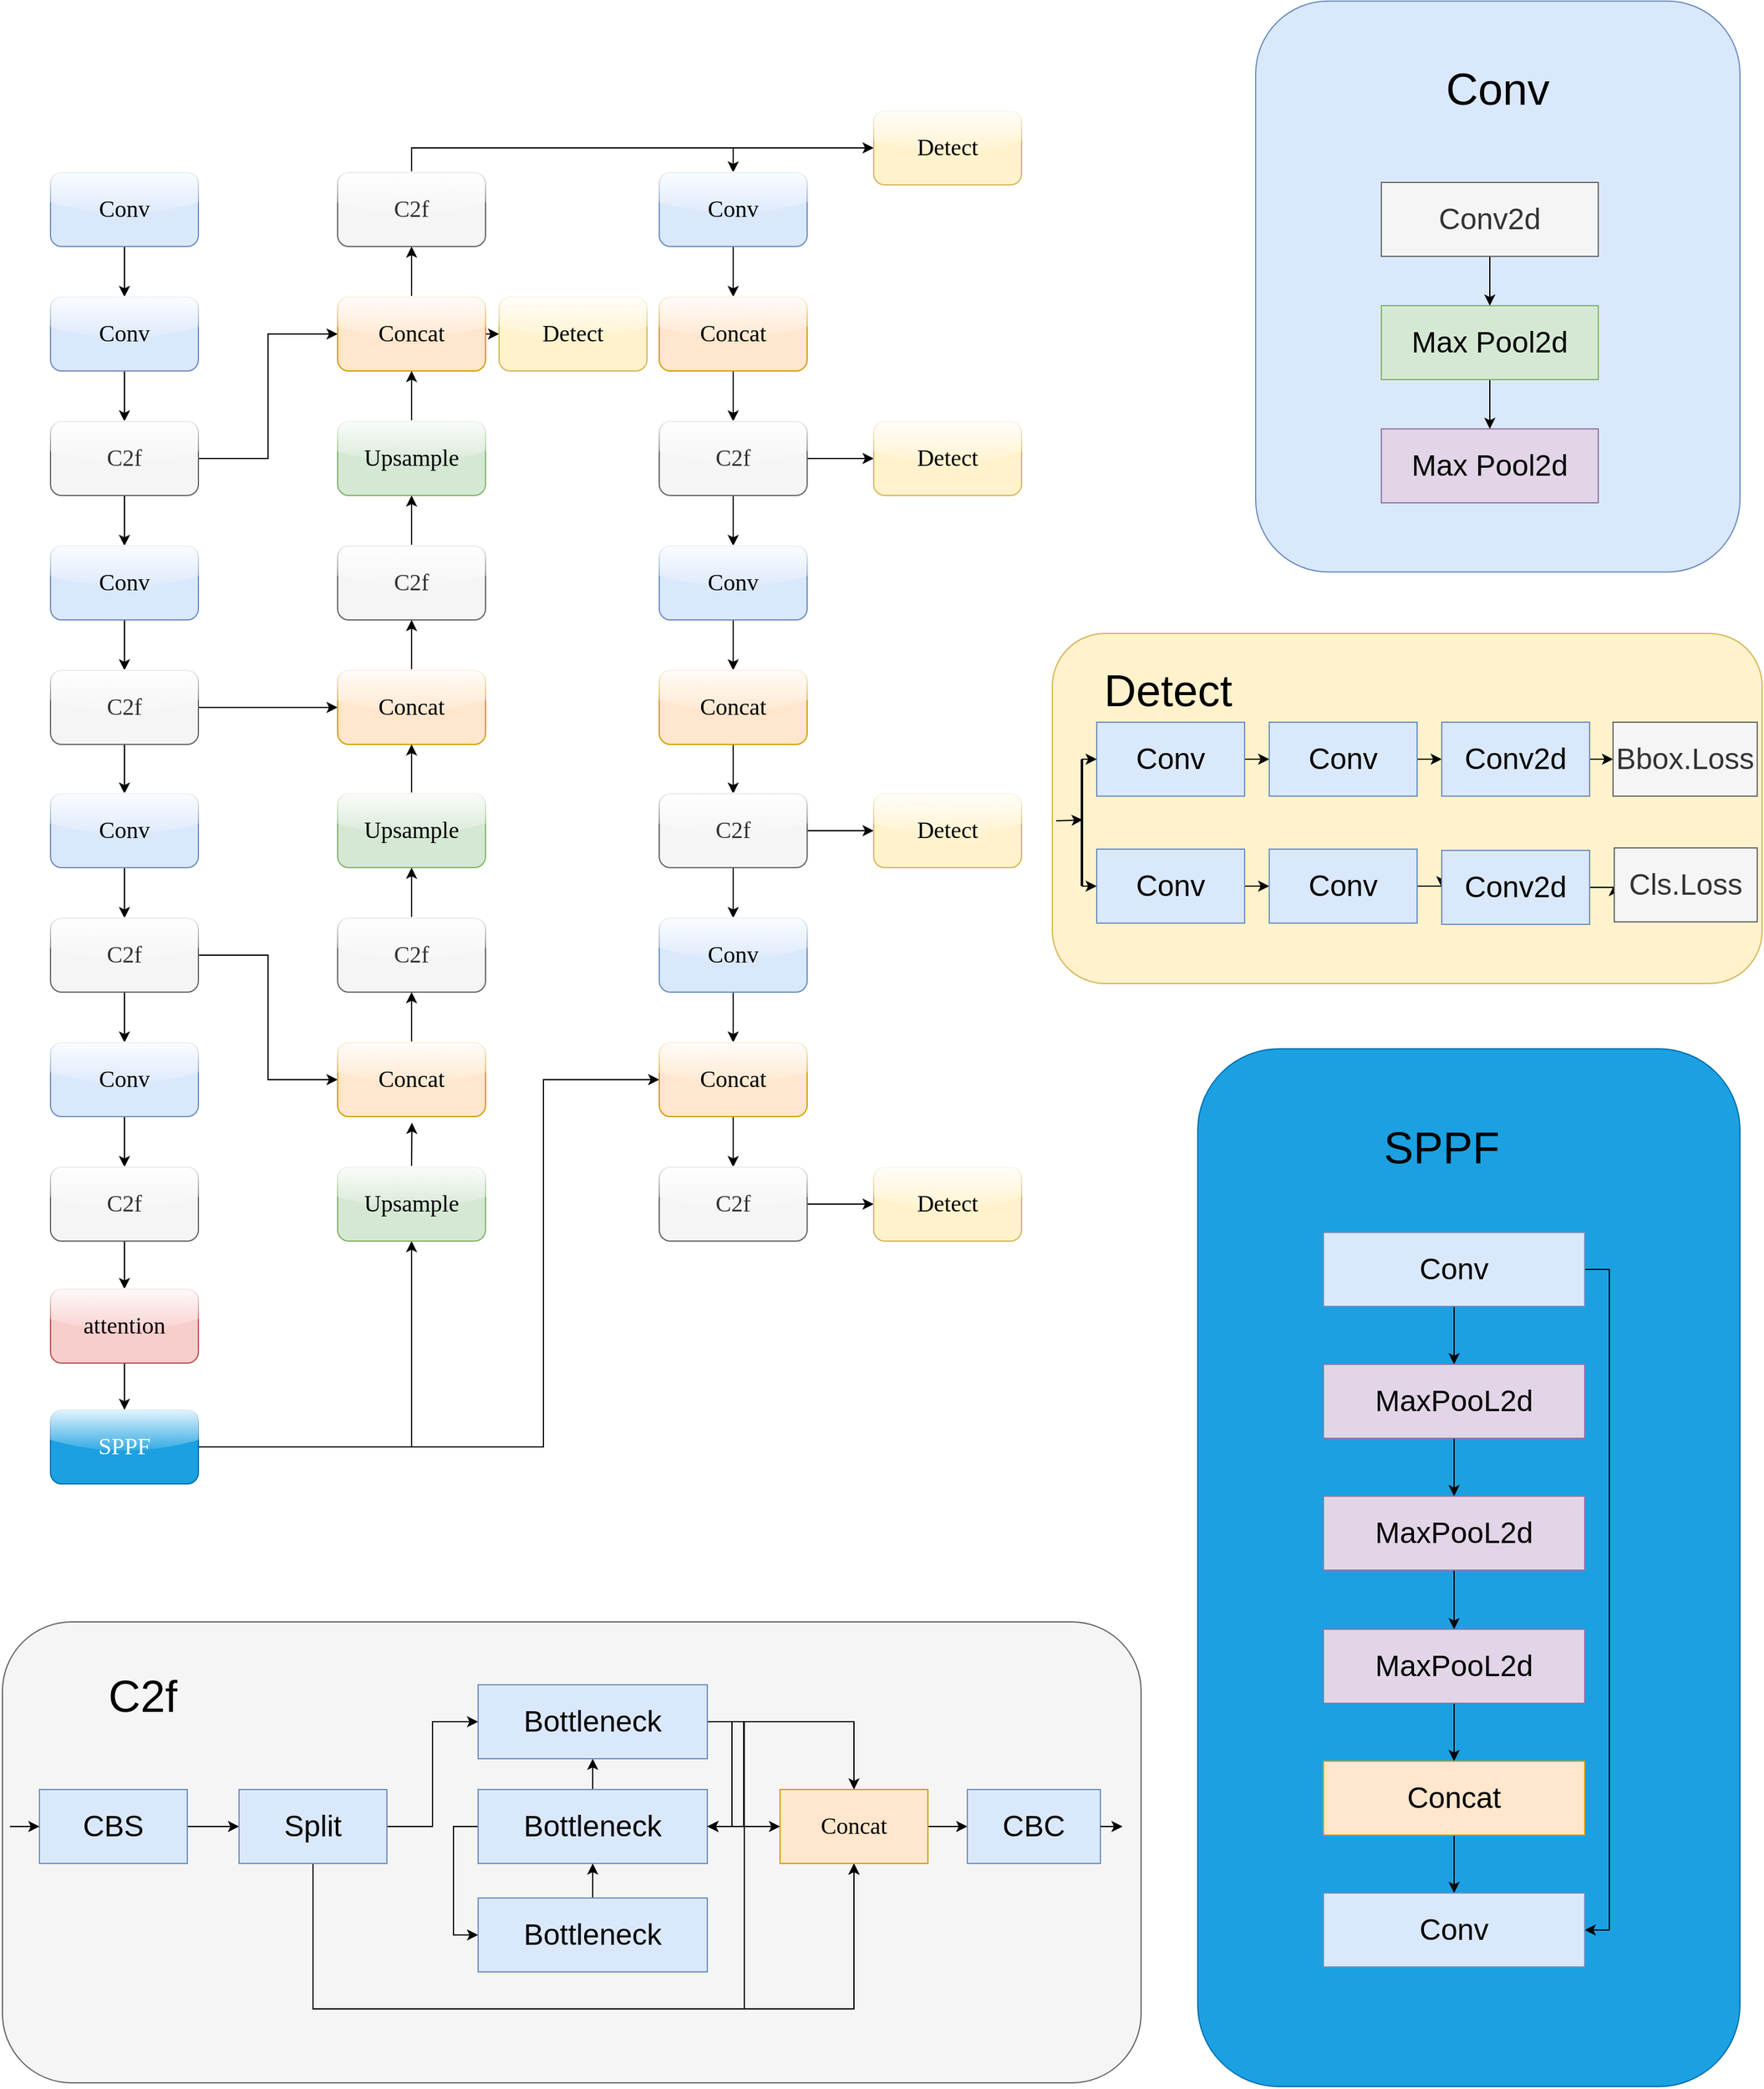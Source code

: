 <mxfile version="26.0.16">
  <diagram name="第 1 页" id="e7HlVfwk5nqW00gzPEb4">
    <mxGraphModel dx="6887" dy="3717" grid="0" gridSize="10" guides="1" tooltips="1" connect="1" arrows="1" fold="1" page="1" pageScale="1" pageWidth="3000" pageHeight="4000" math="0" shadow="0">
      <root>
        <mxCell id="0" />
        <mxCell id="1" parent="0" />
        <mxCell id="bVhOLgPDnl9ng7HYhSVx-61" style="edgeStyle=orthogonalEdgeStyle;rounded=0;orthogonalLoop=1;jettySize=auto;html=1;exitX=0.5;exitY=1;exitDx=0;exitDy=0;entryX=0.5;entryY=0;entryDx=0;entryDy=0;" edge="1" parent="1" source="bVhOLgPDnl9ng7HYhSVx-1" target="bVhOLgPDnl9ng7HYhSVx-11">
          <mxGeometry relative="1" as="geometry" />
        </mxCell>
        <mxCell id="bVhOLgPDnl9ng7HYhSVx-1" value="&lt;font face=&quot;Georgia&quot; style=&quot;font-size: 19px;&quot;&gt;Conv&lt;/font&gt;" style="rounded=1;whiteSpace=wrap;html=1;glass=1;fillColor=#dae8fc;strokeColor=#6c8ebf;" vertex="1" parent="1">
          <mxGeometry x="278" y="230" width="120" height="60" as="geometry" />
        </mxCell>
        <mxCell id="bVhOLgPDnl9ng7HYhSVx-62" style="edgeStyle=orthogonalEdgeStyle;rounded=0;orthogonalLoop=1;jettySize=auto;html=1;exitX=0.5;exitY=1;exitDx=0;exitDy=0;" edge="1" parent="1" source="bVhOLgPDnl9ng7HYhSVx-11" target="bVhOLgPDnl9ng7HYhSVx-12">
          <mxGeometry relative="1" as="geometry" />
        </mxCell>
        <mxCell id="bVhOLgPDnl9ng7HYhSVx-11" value="&lt;font face=&quot;Georgia&quot; style=&quot;font-size: 19px;&quot;&gt;Conv&lt;/font&gt;" style="rounded=1;whiteSpace=wrap;html=1;glass=1;fillColor=#dae8fc;strokeColor=#6c8ebf;" vertex="1" parent="1">
          <mxGeometry x="278" y="331" width="120" height="60" as="geometry" />
        </mxCell>
        <mxCell id="bVhOLgPDnl9ng7HYhSVx-63" style="edgeStyle=orthogonalEdgeStyle;rounded=0;orthogonalLoop=1;jettySize=auto;html=1;exitX=0.5;exitY=1;exitDx=0;exitDy=0;" edge="1" parent="1" source="bVhOLgPDnl9ng7HYhSVx-12" target="bVhOLgPDnl9ng7HYhSVx-13">
          <mxGeometry relative="1" as="geometry" />
        </mxCell>
        <mxCell id="bVhOLgPDnl9ng7HYhSVx-98" style="edgeStyle=orthogonalEdgeStyle;rounded=0;orthogonalLoop=1;jettySize=auto;html=1;exitX=1;exitY=0.5;exitDx=0;exitDy=0;entryX=0;entryY=0.5;entryDx=0;entryDy=0;" edge="1" parent="1" source="bVhOLgPDnl9ng7HYhSVx-12" target="bVhOLgPDnl9ng7HYhSVx-40">
          <mxGeometry relative="1" as="geometry" />
        </mxCell>
        <mxCell id="bVhOLgPDnl9ng7HYhSVx-12" value="&lt;font face=&quot;Verdana&quot;&gt;&lt;font style=&quot;font-size: 19px;&quot;&gt;C&lt;/font&gt;&lt;font style=&quot;font-size: 19px;&quot;&gt;2f&lt;/font&gt;&lt;/font&gt;" style="rounded=1;whiteSpace=wrap;html=1;glass=1;fillColor=#f5f5f5;fontColor=#333333;strokeColor=#666666;" vertex="1" parent="1">
          <mxGeometry x="278" y="432" width="120" height="60" as="geometry" />
        </mxCell>
        <mxCell id="bVhOLgPDnl9ng7HYhSVx-64" style="edgeStyle=orthogonalEdgeStyle;rounded=0;orthogonalLoop=1;jettySize=auto;html=1;exitX=0.5;exitY=1;exitDx=0;exitDy=0;" edge="1" parent="1" source="bVhOLgPDnl9ng7HYhSVx-13" target="bVhOLgPDnl9ng7HYhSVx-14">
          <mxGeometry relative="1" as="geometry" />
        </mxCell>
        <mxCell id="bVhOLgPDnl9ng7HYhSVx-13" value="&lt;font face=&quot;Georgia&quot; style=&quot;font-size: 19px;&quot;&gt;Conv&lt;/font&gt;" style="rounded=1;whiteSpace=wrap;html=1;glass=1;fillColor=#dae8fc;strokeColor=#6c8ebf;" vertex="1" parent="1">
          <mxGeometry x="278" y="533" width="120" height="60" as="geometry" />
        </mxCell>
        <mxCell id="bVhOLgPDnl9ng7HYhSVx-65" style="edgeStyle=orthogonalEdgeStyle;rounded=0;orthogonalLoop=1;jettySize=auto;html=1;exitX=0.5;exitY=1;exitDx=0;exitDy=0;entryX=0.5;entryY=0;entryDx=0;entryDy=0;" edge="1" parent="1" source="bVhOLgPDnl9ng7HYhSVx-14" target="bVhOLgPDnl9ng7HYhSVx-15">
          <mxGeometry relative="1" as="geometry" />
        </mxCell>
        <mxCell id="bVhOLgPDnl9ng7HYhSVx-97" style="edgeStyle=orthogonalEdgeStyle;rounded=0;orthogonalLoop=1;jettySize=auto;html=1;exitX=1;exitY=0.5;exitDx=0;exitDy=0;" edge="1" parent="1" source="bVhOLgPDnl9ng7HYhSVx-14" target="bVhOLgPDnl9ng7HYhSVx-26">
          <mxGeometry relative="1" as="geometry" />
        </mxCell>
        <mxCell id="bVhOLgPDnl9ng7HYhSVx-14" value="&lt;font face=&quot;Verdana&quot;&gt;&lt;font style=&quot;font-size: 19px;&quot;&gt;C&lt;/font&gt;&lt;font style=&quot;font-size: 19px;&quot;&gt;2f&lt;/font&gt;&lt;/font&gt;" style="rounded=1;whiteSpace=wrap;html=1;glass=1;fillColor=#f5f5f5;fontColor=#333333;strokeColor=#666666;" vertex="1" parent="1">
          <mxGeometry x="278" y="634" width="120" height="60" as="geometry" />
        </mxCell>
        <mxCell id="bVhOLgPDnl9ng7HYhSVx-66" style="edgeStyle=orthogonalEdgeStyle;rounded=0;orthogonalLoop=1;jettySize=auto;html=1;exitX=0.5;exitY=1;exitDx=0;exitDy=0;entryX=0.5;entryY=0;entryDx=0;entryDy=0;" edge="1" parent="1" source="bVhOLgPDnl9ng7HYhSVx-15" target="bVhOLgPDnl9ng7HYhSVx-17">
          <mxGeometry relative="1" as="geometry" />
        </mxCell>
        <mxCell id="bVhOLgPDnl9ng7HYhSVx-15" value="&lt;font face=&quot;Georgia&quot; style=&quot;font-size: 19px;&quot;&gt;Conv&lt;/font&gt;" style="rounded=1;whiteSpace=wrap;html=1;glass=1;fillColor=#dae8fc;strokeColor=#6c8ebf;" vertex="1" parent="1">
          <mxGeometry x="278" y="734" width="120" height="60" as="geometry" />
        </mxCell>
        <mxCell id="bVhOLgPDnl9ng7HYhSVx-67" style="edgeStyle=orthogonalEdgeStyle;rounded=0;orthogonalLoop=1;jettySize=auto;html=1;exitX=0.5;exitY=1;exitDx=0;exitDy=0;entryX=0.5;entryY=0;entryDx=0;entryDy=0;" edge="1" parent="1" source="bVhOLgPDnl9ng7HYhSVx-17" target="bVhOLgPDnl9ng7HYhSVx-18">
          <mxGeometry relative="1" as="geometry" />
        </mxCell>
        <mxCell id="bVhOLgPDnl9ng7HYhSVx-96" style="edgeStyle=orthogonalEdgeStyle;rounded=0;orthogonalLoop=1;jettySize=auto;html=1;exitX=1;exitY=0.5;exitDx=0;exitDy=0;entryX=0;entryY=0.5;entryDx=0;entryDy=0;" edge="1" parent="1" source="bVhOLgPDnl9ng7HYhSVx-17" target="bVhOLgPDnl9ng7HYhSVx-34">
          <mxGeometry relative="1" as="geometry" />
        </mxCell>
        <mxCell id="bVhOLgPDnl9ng7HYhSVx-17" value="&lt;font face=&quot;Verdana&quot;&gt;&lt;font style=&quot;font-size: 19px;&quot;&gt;C&lt;/font&gt;&lt;font style=&quot;font-size: 19px;&quot;&gt;2f&lt;/font&gt;&lt;/font&gt;" style="rounded=1;whiteSpace=wrap;html=1;glass=1;fillColor=#f5f5f5;fontColor=#333333;strokeColor=#666666;" vertex="1" parent="1">
          <mxGeometry x="278" y="835" width="120" height="60" as="geometry" />
        </mxCell>
        <mxCell id="bVhOLgPDnl9ng7HYhSVx-68" style="edgeStyle=orthogonalEdgeStyle;rounded=0;orthogonalLoop=1;jettySize=auto;html=1;exitX=0.5;exitY=1;exitDx=0;exitDy=0;" edge="1" parent="1" source="bVhOLgPDnl9ng7HYhSVx-18" target="bVhOLgPDnl9ng7HYhSVx-19">
          <mxGeometry relative="1" as="geometry" />
        </mxCell>
        <mxCell id="bVhOLgPDnl9ng7HYhSVx-18" value="&lt;font face=&quot;Georgia&quot; style=&quot;font-size: 19px;&quot;&gt;Conv&lt;/font&gt;" style="rounded=1;whiteSpace=wrap;html=1;glass=1;fillColor=#dae8fc;strokeColor=#6c8ebf;" vertex="1" parent="1">
          <mxGeometry x="278" y="936" width="120" height="60" as="geometry" />
        </mxCell>
        <mxCell id="bVhOLgPDnl9ng7HYhSVx-69" style="edgeStyle=orthogonalEdgeStyle;rounded=0;orthogonalLoop=1;jettySize=auto;html=1;exitX=0.5;exitY=1;exitDx=0;exitDy=0;entryX=0.5;entryY=0;entryDx=0;entryDy=0;" edge="1" parent="1" source="bVhOLgPDnl9ng7HYhSVx-19" target="bVhOLgPDnl9ng7HYhSVx-24">
          <mxGeometry relative="1" as="geometry" />
        </mxCell>
        <mxCell id="bVhOLgPDnl9ng7HYhSVx-19" value="&lt;font face=&quot;Verdana&quot;&gt;&lt;font style=&quot;font-size: 19px;&quot;&gt;C&lt;/font&gt;&lt;font style=&quot;font-size: 19px;&quot;&gt;2f&lt;/font&gt;&lt;/font&gt;" style="rounded=1;whiteSpace=wrap;html=1;glass=1;fillColor=#f5f5f5;fontColor=#333333;strokeColor=#666666;" vertex="1" parent="1">
          <mxGeometry x="278" y="1037" width="120" height="60" as="geometry" />
        </mxCell>
        <mxCell id="bVhOLgPDnl9ng7HYhSVx-107" style="edgeStyle=orthogonalEdgeStyle;rounded=0;orthogonalLoop=1;jettySize=auto;html=1;exitX=1;exitY=0.5;exitDx=0;exitDy=0;entryX=0.5;entryY=1;entryDx=0;entryDy=0;" edge="1" parent="1" source="bVhOLgPDnl9ng7HYhSVx-22" target="bVhOLgPDnl9ng7HYhSVx-35">
          <mxGeometry relative="1" as="geometry" />
        </mxCell>
        <mxCell id="bVhOLgPDnl9ng7HYhSVx-124" style="edgeStyle=orthogonalEdgeStyle;rounded=0;orthogonalLoop=1;jettySize=auto;html=1;exitX=1;exitY=0.5;exitDx=0;exitDy=0;entryX=0;entryY=0.5;entryDx=0;entryDy=0;" edge="1" parent="1" source="bVhOLgPDnl9ng7HYhSVx-22" target="bVhOLgPDnl9ng7HYhSVx-53">
          <mxGeometry relative="1" as="geometry">
            <Array as="points">
              <mxPoint x="678" y="1264" />
              <mxPoint x="678" y="966" />
            </Array>
          </mxGeometry>
        </mxCell>
        <mxCell id="bVhOLgPDnl9ng7HYhSVx-22" value="&lt;font face=&quot;Verdana&quot;&gt;&lt;span style=&quot;font-size: 19px;&quot;&gt;SPPF&lt;/span&gt;&lt;/font&gt;" style="rounded=1;whiteSpace=wrap;html=1;glass=1;fillColor=#1ba1e2;fontColor=#ffffff;strokeColor=#006EAF;" vertex="1" parent="1">
          <mxGeometry x="278" y="1234" width="120" height="60" as="geometry" />
        </mxCell>
        <mxCell id="bVhOLgPDnl9ng7HYhSVx-70" style="edgeStyle=orthogonalEdgeStyle;rounded=0;orthogonalLoop=1;jettySize=auto;html=1;exitX=0.5;exitY=1;exitDx=0;exitDy=0;entryX=0.5;entryY=0;entryDx=0;entryDy=0;" edge="1" parent="1" source="bVhOLgPDnl9ng7HYhSVx-24" target="bVhOLgPDnl9ng7HYhSVx-22">
          <mxGeometry relative="1" as="geometry" />
        </mxCell>
        <mxCell id="bVhOLgPDnl9ng7HYhSVx-24" value="&lt;font face=&quot;Verdana&quot;&gt;&lt;span style=&quot;font-size: 19px;&quot;&gt;attention&lt;/span&gt;&lt;/font&gt;" style="rounded=1;whiteSpace=wrap;html=1;glass=1;fillColor=#f8cecc;strokeColor=#b85450;" vertex="1" parent="1">
          <mxGeometry x="278" y="1136" width="120" height="60" as="geometry" />
        </mxCell>
        <mxCell id="bVhOLgPDnl9ng7HYhSVx-76" style="edgeStyle=orthogonalEdgeStyle;rounded=0;orthogonalLoop=1;jettySize=auto;html=1;exitX=0.5;exitY=0;exitDx=0;exitDy=0;" edge="1" parent="1" source="bVhOLgPDnl9ng7HYhSVx-25" target="bVhOLgPDnl9ng7HYhSVx-41">
          <mxGeometry relative="1" as="geometry" />
        </mxCell>
        <mxCell id="bVhOLgPDnl9ng7HYhSVx-25" value="&lt;font face=&quot;Verdana&quot;&gt;&lt;font style=&quot;font-size: 19px;&quot;&gt;C&lt;/font&gt;&lt;font style=&quot;font-size: 19px;&quot;&gt;2f&lt;/font&gt;&lt;/font&gt;" style="rounded=1;whiteSpace=wrap;html=1;glass=1;fillColor=#f5f5f5;fontColor=#333333;strokeColor=#666666;flipH=1;" vertex="1" parent="1">
          <mxGeometry x="511" y="533" width="120" height="60" as="geometry" />
        </mxCell>
        <mxCell id="bVhOLgPDnl9ng7HYhSVx-75" style="edgeStyle=orthogonalEdgeStyle;rounded=0;orthogonalLoop=1;jettySize=auto;html=1;exitX=0.5;exitY=0;exitDx=0;exitDy=0;entryX=0.5;entryY=1;entryDx=0;entryDy=0;" edge="1" parent="1" source="bVhOLgPDnl9ng7HYhSVx-26" target="bVhOLgPDnl9ng7HYhSVx-25">
          <mxGeometry relative="1" as="geometry" />
        </mxCell>
        <mxCell id="bVhOLgPDnl9ng7HYhSVx-26" value="&lt;font face=&quot;Verdana&quot;&gt;&lt;span style=&quot;font-size: 19px;&quot;&gt;Concat&lt;/span&gt;&lt;/font&gt;" style="rounded=1;whiteSpace=wrap;html=1;glass=1;fillColor=#ffe6cc;strokeColor=#d79b00;flipH=1;" vertex="1" parent="1">
          <mxGeometry x="511" y="634" width="120" height="60" as="geometry" />
        </mxCell>
        <mxCell id="bVhOLgPDnl9ng7HYhSVx-74" style="edgeStyle=orthogonalEdgeStyle;rounded=0;orthogonalLoop=1;jettySize=auto;html=1;exitX=0.5;exitY=0;exitDx=0;exitDy=0;entryX=0.5;entryY=1;entryDx=0;entryDy=0;" edge="1" parent="1" source="bVhOLgPDnl9ng7HYhSVx-32" target="bVhOLgPDnl9ng7HYhSVx-26">
          <mxGeometry relative="1" as="geometry" />
        </mxCell>
        <mxCell id="bVhOLgPDnl9ng7HYhSVx-32" value="&lt;font face=&quot;Verdana&quot;&gt;&lt;span style=&quot;font-size: 19px;&quot;&gt;Upsample&lt;/span&gt;&lt;/font&gt;" style="rounded=1;whiteSpace=wrap;html=1;glass=1;fillColor=#d5e8d4;strokeColor=#82b366;flipH=1;" vertex="1" parent="1">
          <mxGeometry x="511" y="734" width="120" height="60" as="geometry" />
        </mxCell>
        <mxCell id="bVhOLgPDnl9ng7HYhSVx-73" style="edgeStyle=orthogonalEdgeStyle;rounded=0;orthogonalLoop=1;jettySize=auto;html=1;exitX=0.5;exitY=0;exitDx=0;exitDy=0;entryX=0.5;entryY=1;entryDx=0;entryDy=0;" edge="1" parent="1" source="bVhOLgPDnl9ng7HYhSVx-33" target="bVhOLgPDnl9ng7HYhSVx-32">
          <mxGeometry relative="1" as="geometry" />
        </mxCell>
        <mxCell id="bVhOLgPDnl9ng7HYhSVx-33" value="&lt;font face=&quot;Verdana&quot;&gt;&lt;font style=&quot;font-size: 19px;&quot;&gt;C&lt;/font&gt;&lt;font style=&quot;font-size: 19px;&quot;&gt;2f&lt;/font&gt;&lt;/font&gt;" style="rounded=1;whiteSpace=wrap;html=1;glass=1;fillColor=#f5f5f5;fontColor=#333333;strokeColor=#666666;flipH=1;" vertex="1" parent="1">
          <mxGeometry x="511" y="835" width="120" height="60" as="geometry" />
        </mxCell>
        <mxCell id="bVhOLgPDnl9ng7HYhSVx-72" style="edgeStyle=orthogonalEdgeStyle;rounded=0;orthogonalLoop=1;jettySize=auto;html=1;exitX=0.5;exitY=0;exitDx=0;exitDy=0;entryX=0.5;entryY=1;entryDx=0;entryDy=0;" edge="1" parent="1" source="bVhOLgPDnl9ng7HYhSVx-34" target="bVhOLgPDnl9ng7HYhSVx-33">
          <mxGeometry relative="1" as="geometry" />
        </mxCell>
        <mxCell id="bVhOLgPDnl9ng7HYhSVx-34" value="&lt;font face=&quot;Verdana&quot;&gt;&lt;span style=&quot;font-size: 19px;&quot;&gt;Concat&lt;/span&gt;&lt;/font&gt;" style="rounded=1;whiteSpace=wrap;html=1;glass=1;fillColor=#ffe6cc;strokeColor=#d79b00;flipH=1;" vertex="1" parent="1">
          <mxGeometry x="511" y="936" width="120" height="60" as="geometry" />
        </mxCell>
        <mxCell id="bVhOLgPDnl9ng7HYhSVx-71" style="edgeStyle=orthogonalEdgeStyle;rounded=0;orthogonalLoop=1;jettySize=auto;html=1;exitX=0.5;exitY=0;exitDx=0;exitDy=0;" edge="1" parent="1" source="bVhOLgPDnl9ng7HYhSVx-35">
          <mxGeometry relative="1" as="geometry">
            <mxPoint x="571.25" y="1001" as="targetPoint" />
          </mxGeometry>
        </mxCell>
        <mxCell id="bVhOLgPDnl9ng7HYhSVx-35" value="&lt;font face=&quot;Verdana&quot;&gt;&lt;span style=&quot;font-size: 19px;&quot;&gt;Upsample&lt;/span&gt;&lt;/font&gt;" style="rounded=1;whiteSpace=wrap;html=1;glass=1;fillColor=#d5e8d4;strokeColor=#82b366;flipH=1;" vertex="1" parent="1">
          <mxGeometry x="511" y="1037" width="120" height="60" as="geometry" />
        </mxCell>
        <mxCell id="bVhOLgPDnl9ng7HYhSVx-92" style="edgeStyle=orthogonalEdgeStyle;rounded=0;orthogonalLoop=1;jettySize=auto;html=1;exitX=0.5;exitY=0;exitDx=0;exitDy=0;entryX=0.5;entryY=0;entryDx=0;entryDy=0;" edge="1" parent="1" source="bVhOLgPDnl9ng7HYhSVx-39" target="bVhOLgPDnl9ng7HYhSVx-46">
          <mxGeometry relative="1" as="geometry" />
        </mxCell>
        <mxCell id="bVhOLgPDnl9ng7HYhSVx-137" style="edgeStyle=orthogonalEdgeStyle;rounded=0;orthogonalLoop=1;jettySize=auto;html=1;exitX=0.5;exitY=0;exitDx=0;exitDy=0;entryX=0;entryY=0.5;entryDx=0;entryDy=0;" edge="1" parent="1" source="bVhOLgPDnl9ng7HYhSVx-39" target="bVhOLgPDnl9ng7HYhSVx-136">
          <mxGeometry relative="1" as="geometry" />
        </mxCell>
        <mxCell id="bVhOLgPDnl9ng7HYhSVx-39" value="&lt;font face=&quot;Verdana&quot;&gt;&lt;font style=&quot;font-size: 19px;&quot;&gt;C&lt;/font&gt;&lt;font style=&quot;font-size: 19px;&quot;&gt;2f&lt;/font&gt;&lt;/font&gt;" style="rounded=1;whiteSpace=wrap;html=1;glass=1;fillColor=#f5f5f5;fontColor=#333333;strokeColor=#666666;flipH=1;" vertex="1" parent="1">
          <mxGeometry x="511" y="230" width="120" height="60" as="geometry" />
        </mxCell>
        <mxCell id="bVhOLgPDnl9ng7HYhSVx-78" style="edgeStyle=orthogonalEdgeStyle;rounded=0;orthogonalLoop=1;jettySize=auto;html=1;exitX=0.5;exitY=0;exitDx=0;exitDy=0;entryX=0.5;entryY=1;entryDx=0;entryDy=0;" edge="1" parent="1" source="bVhOLgPDnl9ng7HYhSVx-40" target="bVhOLgPDnl9ng7HYhSVx-39">
          <mxGeometry relative="1" as="geometry" />
        </mxCell>
        <mxCell id="bVhOLgPDnl9ng7HYhSVx-129" style="edgeStyle=orthogonalEdgeStyle;rounded=0;orthogonalLoop=1;jettySize=auto;html=1;exitX=1;exitY=0.5;exitDx=0;exitDy=0;entryX=0;entryY=0.5;entryDx=0;entryDy=0;" edge="1" parent="1" source="bVhOLgPDnl9ng7HYhSVx-40" target="bVhOLgPDnl9ng7HYhSVx-125">
          <mxGeometry relative="1" as="geometry" />
        </mxCell>
        <mxCell id="bVhOLgPDnl9ng7HYhSVx-40" value="&lt;font face=&quot;Verdana&quot;&gt;&lt;span style=&quot;font-size: 19px;&quot;&gt;Concat&lt;/span&gt;&lt;/font&gt;" style="rounded=1;whiteSpace=wrap;html=1;glass=1;fillColor=#ffe6cc;strokeColor=#d79b00;flipH=1;" vertex="1" parent="1">
          <mxGeometry x="511" y="331" width="120" height="60" as="geometry" />
        </mxCell>
        <mxCell id="bVhOLgPDnl9ng7HYhSVx-77" style="edgeStyle=orthogonalEdgeStyle;rounded=0;orthogonalLoop=1;jettySize=auto;html=1;exitX=0.5;exitY=0;exitDx=0;exitDy=0;entryX=0.5;entryY=1;entryDx=0;entryDy=0;" edge="1" parent="1" source="bVhOLgPDnl9ng7HYhSVx-41" target="bVhOLgPDnl9ng7HYhSVx-40">
          <mxGeometry relative="1" as="geometry" />
        </mxCell>
        <mxCell id="bVhOLgPDnl9ng7HYhSVx-41" value="&lt;font face=&quot;Verdana&quot;&gt;&lt;span style=&quot;font-size: 19px;&quot;&gt;Upsample&lt;/span&gt;&lt;/font&gt;" style="rounded=1;whiteSpace=wrap;html=1;glass=1;fillColor=#d5e8d4;strokeColor=#82b366;flipH=1;" vertex="1" parent="1">
          <mxGeometry x="511" y="432" width="120" height="60" as="geometry" />
        </mxCell>
        <mxCell id="bVhOLgPDnl9ng7HYhSVx-79" style="edgeStyle=orthogonalEdgeStyle;rounded=0;orthogonalLoop=1;jettySize=auto;html=1;exitX=0.5;exitY=1;exitDx=0;exitDy=0;entryX=0.5;entryY=0;entryDx=0;entryDy=0;" edge="1" parent="1" source="bVhOLgPDnl9ng7HYhSVx-46" target="bVhOLgPDnl9ng7HYhSVx-47">
          <mxGeometry relative="1" as="geometry" />
        </mxCell>
        <mxCell id="bVhOLgPDnl9ng7HYhSVx-46" value="&lt;font face=&quot;Georgia&quot; style=&quot;font-size: 19px;&quot;&gt;Conv&lt;/font&gt;" style="rounded=1;whiteSpace=wrap;html=1;glass=1;fillColor=#dae8fc;strokeColor=#6c8ebf;" vertex="1" parent="1">
          <mxGeometry x="772" y="230" width="120" height="60" as="geometry" />
        </mxCell>
        <mxCell id="bVhOLgPDnl9ng7HYhSVx-80" style="edgeStyle=orthogonalEdgeStyle;rounded=0;orthogonalLoop=1;jettySize=auto;html=1;exitX=0.5;exitY=1;exitDx=0;exitDy=0;entryX=0.5;entryY=0;entryDx=0;entryDy=0;" edge="1" parent="1" source="bVhOLgPDnl9ng7HYhSVx-47" target="bVhOLgPDnl9ng7HYhSVx-48">
          <mxGeometry relative="1" as="geometry" />
        </mxCell>
        <mxCell id="bVhOLgPDnl9ng7HYhSVx-47" value="&lt;font face=&quot;Verdana&quot;&gt;&lt;span style=&quot;font-size: 19px;&quot;&gt;Concat&lt;/span&gt;&lt;/font&gt;" style="rounded=1;whiteSpace=wrap;html=1;glass=1;fillColor=#ffe6cc;strokeColor=#d79b00;" vertex="1" parent="1">
          <mxGeometry x="772" y="331" width="120" height="60" as="geometry" />
        </mxCell>
        <mxCell id="bVhOLgPDnl9ng7HYhSVx-81" style="edgeStyle=orthogonalEdgeStyle;rounded=0;orthogonalLoop=1;jettySize=auto;html=1;exitX=0.5;exitY=1;exitDx=0;exitDy=0;entryX=0.5;entryY=0;entryDx=0;entryDy=0;" edge="1" parent="1" source="bVhOLgPDnl9ng7HYhSVx-48" target="bVhOLgPDnl9ng7HYhSVx-49">
          <mxGeometry relative="1" as="geometry" />
        </mxCell>
        <mxCell id="bVhOLgPDnl9ng7HYhSVx-130" style="edgeStyle=orthogonalEdgeStyle;rounded=0;orthogonalLoop=1;jettySize=auto;html=1;exitX=1;exitY=0.5;exitDx=0;exitDy=0;entryX=0;entryY=0.5;entryDx=0;entryDy=0;" edge="1" parent="1" source="bVhOLgPDnl9ng7HYhSVx-48" target="bVhOLgPDnl9ng7HYhSVx-126">
          <mxGeometry relative="1" as="geometry" />
        </mxCell>
        <mxCell id="bVhOLgPDnl9ng7HYhSVx-48" value="&lt;font face=&quot;Verdana&quot;&gt;&lt;font style=&quot;font-size: 19px;&quot;&gt;C&lt;/font&gt;&lt;font style=&quot;font-size: 19px;&quot;&gt;2f&lt;/font&gt;&lt;/font&gt;" style="rounded=1;whiteSpace=wrap;html=1;glass=1;fillColor=#f5f5f5;fontColor=#333333;strokeColor=#666666;" vertex="1" parent="1">
          <mxGeometry x="772" y="432" width="120" height="60" as="geometry" />
        </mxCell>
        <mxCell id="bVhOLgPDnl9ng7HYhSVx-82" style="edgeStyle=orthogonalEdgeStyle;rounded=0;orthogonalLoop=1;jettySize=auto;html=1;exitX=0.5;exitY=1;exitDx=0;exitDy=0;entryX=0.5;entryY=0;entryDx=0;entryDy=0;" edge="1" parent="1" source="bVhOLgPDnl9ng7HYhSVx-49" target="bVhOLgPDnl9ng7HYhSVx-50">
          <mxGeometry relative="1" as="geometry" />
        </mxCell>
        <mxCell id="bVhOLgPDnl9ng7HYhSVx-49" value="&lt;font face=&quot;Georgia&quot; style=&quot;font-size: 19px;&quot;&gt;Conv&lt;/font&gt;" style="rounded=1;whiteSpace=wrap;html=1;glass=1;fillColor=#dae8fc;strokeColor=#6c8ebf;" vertex="1" parent="1">
          <mxGeometry x="772" y="533" width="120" height="60" as="geometry" />
        </mxCell>
        <mxCell id="bVhOLgPDnl9ng7HYhSVx-83" style="edgeStyle=orthogonalEdgeStyle;rounded=0;orthogonalLoop=1;jettySize=auto;html=1;exitX=0.5;exitY=1;exitDx=0;exitDy=0;entryX=0.5;entryY=0;entryDx=0;entryDy=0;" edge="1" parent="1" source="bVhOLgPDnl9ng7HYhSVx-50" target="bVhOLgPDnl9ng7HYhSVx-51">
          <mxGeometry relative="1" as="geometry" />
        </mxCell>
        <mxCell id="bVhOLgPDnl9ng7HYhSVx-50" value="&lt;font face=&quot;Verdana&quot;&gt;&lt;span style=&quot;font-size: 19px;&quot;&gt;Concat&lt;/span&gt;&lt;/font&gt;" style="rounded=1;whiteSpace=wrap;html=1;glass=1;fillColor=#ffe6cc;strokeColor=#d79b00;" vertex="1" parent="1">
          <mxGeometry x="772" y="634" width="120" height="60" as="geometry" />
        </mxCell>
        <mxCell id="bVhOLgPDnl9ng7HYhSVx-84" style="edgeStyle=orthogonalEdgeStyle;rounded=0;orthogonalLoop=1;jettySize=auto;html=1;exitX=0.5;exitY=1;exitDx=0;exitDy=0;entryX=0.5;entryY=0;entryDx=0;entryDy=0;" edge="1" parent="1" source="bVhOLgPDnl9ng7HYhSVx-51" target="bVhOLgPDnl9ng7HYhSVx-52">
          <mxGeometry relative="1" as="geometry" />
        </mxCell>
        <mxCell id="bVhOLgPDnl9ng7HYhSVx-131" style="edgeStyle=orthogonalEdgeStyle;rounded=0;orthogonalLoop=1;jettySize=auto;html=1;exitX=1;exitY=0.5;exitDx=0;exitDy=0;entryX=0;entryY=0.5;entryDx=0;entryDy=0;" edge="1" parent="1" source="bVhOLgPDnl9ng7HYhSVx-51" target="bVhOLgPDnl9ng7HYhSVx-127">
          <mxGeometry relative="1" as="geometry" />
        </mxCell>
        <mxCell id="bVhOLgPDnl9ng7HYhSVx-51" value="&lt;font face=&quot;Verdana&quot;&gt;&lt;font style=&quot;font-size: 19px;&quot;&gt;C&lt;/font&gt;&lt;font style=&quot;font-size: 19px;&quot;&gt;2f&lt;/font&gt;&lt;/font&gt;" style="rounded=1;whiteSpace=wrap;html=1;glass=1;fillColor=#f5f5f5;fontColor=#333333;strokeColor=#666666;" vertex="1" parent="1">
          <mxGeometry x="772" y="734" width="120" height="60" as="geometry" />
        </mxCell>
        <mxCell id="bVhOLgPDnl9ng7HYhSVx-85" style="edgeStyle=orthogonalEdgeStyle;rounded=0;orthogonalLoop=1;jettySize=auto;html=1;exitX=0.5;exitY=1;exitDx=0;exitDy=0;entryX=0.5;entryY=0;entryDx=0;entryDy=0;" edge="1" parent="1" source="bVhOLgPDnl9ng7HYhSVx-52" target="bVhOLgPDnl9ng7HYhSVx-53">
          <mxGeometry relative="1" as="geometry" />
        </mxCell>
        <mxCell id="bVhOLgPDnl9ng7HYhSVx-52" value="&lt;font face=&quot;Georgia&quot; style=&quot;font-size: 19px;&quot;&gt;Conv&lt;/font&gt;" style="rounded=1;whiteSpace=wrap;html=1;glass=1;fillColor=#dae8fc;strokeColor=#6c8ebf;" vertex="1" parent="1">
          <mxGeometry x="772" y="835" width="120" height="60" as="geometry" />
        </mxCell>
        <mxCell id="bVhOLgPDnl9ng7HYhSVx-86" style="edgeStyle=orthogonalEdgeStyle;rounded=0;orthogonalLoop=1;jettySize=auto;html=1;exitX=0.5;exitY=1;exitDx=0;exitDy=0;entryX=0.5;entryY=0;entryDx=0;entryDy=0;" edge="1" parent="1" source="bVhOLgPDnl9ng7HYhSVx-53" target="bVhOLgPDnl9ng7HYhSVx-54">
          <mxGeometry relative="1" as="geometry" />
        </mxCell>
        <mxCell id="bVhOLgPDnl9ng7HYhSVx-53" value="&lt;font face=&quot;Verdana&quot;&gt;&lt;span style=&quot;font-size: 19px;&quot;&gt;Concat&lt;/span&gt;&lt;/font&gt;" style="rounded=1;whiteSpace=wrap;html=1;glass=1;fillColor=#ffe6cc;strokeColor=#d79b00;" vertex="1" parent="1">
          <mxGeometry x="772" y="936" width="120" height="60" as="geometry" />
        </mxCell>
        <mxCell id="bVhOLgPDnl9ng7HYhSVx-132" style="edgeStyle=orthogonalEdgeStyle;rounded=0;orthogonalLoop=1;jettySize=auto;html=1;exitX=1;exitY=0.5;exitDx=0;exitDy=0;entryX=0;entryY=0.5;entryDx=0;entryDy=0;" edge="1" parent="1" source="bVhOLgPDnl9ng7HYhSVx-54" target="bVhOLgPDnl9ng7HYhSVx-128">
          <mxGeometry relative="1" as="geometry" />
        </mxCell>
        <mxCell id="bVhOLgPDnl9ng7HYhSVx-54" value="&lt;font face=&quot;Verdana&quot;&gt;&lt;font style=&quot;font-size: 19px;&quot;&gt;C&lt;/font&gt;&lt;font style=&quot;font-size: 19px;&quot;&gt;2f&lt;/font&gt;&lt;/font&gt;" style="rounded=1;whiteSpace=wrap;html=1;glass=1;fillColor=#f5f5f5;fontColor=#333333;strokeColor=#666666;" vertex="1" parent="1">
          <mxGeometry x="772" y="1037" width="120" height="60" as="geometry" />
        </mxCell>
        <mxCell id="bVhOLgPDnl9ng7HYhSVx-125" value="&lt;font face=&quot;Georgia&quot;&gt;&lt;span style=&quot;font-size: 19px;&quot;&gt;Detect&lt;/span&gt;&lt;/font&gt;" style="rounded=1;whiteSpace=wrap;html=1;glass=1;fillColor=#fff2cc;strokeColor=#d6b656;" vertex="1" parent="1">
          <mxGeometry x="642.0" y="331" width="120" height="60" as="geometry" />
        </mxCell>
        <mxCell id="bVhOLgPDnl9ng7HYhSVx-126" value="&lt;font face=&quot;Georgia&quot;&gt;&lt;span style=&quot;font-size: 19px;&quot;&gt;Detect&lt;/span&gt;&lt;/font&gt;" style="rounded=1;whiteSpace=wrap;html=1;glass=1;fillColor=#fff2cc;strokeColor=#d6b656;" vertex="1" parent="1">
          <mxGeometry x="946.0" y="432" width="120" height="60" as="geometry" />
        </mxCell>
        <mxCell id="bVhOLgPDnl9ng7HYhSVx-127" value="&lt;font face=&quot;Georgia&quot;&gt;&lt;span style=&quot;font-size: 19px;&quot;&gt;Detect&lt;/span&gt;&lt;/font&gt;" style="rounded=1;whiteSpace=wrap;html=1;glass=1;fillColor=#fff2cc;strokeColor=#d6b656;" vertex="1" parent="1">
          <mxGeometry x="946.0" y="734" width="120" height="60" as="geometry" />
        </mxCell>
        <mxCell id="bVhOLgPDnl9ng7HYhSVx-128" value="&lt;font face=&quot;Georgia&quot;&gt;&lt;span style=&quot;font-size: 19px;&quot;&gt;Detect&lt;/span&gt;&lt;/font&gt;" style="rounded=1;whiteSpace=wrap;html=1;glass=1;fillColor=#fff2cc;strokeColor=#d6b656;" vertex="1" parent="1">
          <mxGeometry x="946.0" y="1037" width="120" height="60" as="geometry" />
        </mxCell>
        <mxCell id="bVhOLgPDnl9ng7HYhSVx-136" value="&lt;font face=&quot;Georgia&quot;&gt;&lt;span style=&quot;font-size: 19px;&quot;&gt;Detect&lt;/span&gt;&lt;/font&gt;" style="rounded=1;whiteSpace=wrap;html=1;glass=1;fillColor=#fff2cc;strokeColor=#d6b656;" vertex="1" parent="1">
          <mxGeometry x="946.0" y="180" width="120" height="60" as="geometry" />
        </mxCell>
        <mxCell id="bVhOLgPDnl9ng7HYhSVx-139" value="" style="rounded=1;whiteSpace=wrap;html=1;fillColor=#f5f5f5;fontColor=#333333;strokeColor=#666666;" vertex="1" parent="1">
          <mxGeometry x="239" y="1406" width="924" height="374" as="geometry" />
        </mxCell>
        <mxCell id="bVhOLgPDnl9ng7HYhSVx-151" style="edgeStyle=orthogonalEdgeStyle;rounded=0;orthogonalLoop=1;jettySize=auto;html=1;exitX=1;exitY=0.5;exitDx=0;exitDy=0;entryX=0;entryY=0.5;entryDx=0;entryDy=0;" edge="1" parent="1" source="bVhOLgPDnl9ng7HYhSVx-140" target="bVhOLgPDnl9ng7HYhSVx-141">
          <mxGeometry relative="1" as="geometry" />
        </mxCell>
        <mxCell id="bVhOLgPDnl9ng7HYhSVx-140" value="&lt;font style=&quot;font-size: 24px;&quot;&gt;CBS&lt;/font&gt;" style="rounded=0;whiteSpace=wrap;html=1;fillColor=#dae8fc;strokeColor=#6c8ebf;" vertex="1" parent="1">
          <mxGeometry x="269" y="1542" width="120" height="60" as="geometry" />
        </mxCell>
        <mxCell id="bVhOLgPDnl9ng7HYhSVx-152" style="edgeStyle=orthogonalEdgeStyle;rounded=0;orthogonalLoop=1;jettySize=auto;html=1;exitX=0.5;exitY=1;exitDx=0;exitDy=0;entryX=0.5;entryY=1;entryDx=0;entryDy=0;" edge="1" parent="1" source="bVhOLgPDnl9ng7HYhSVx-141" target="bVhOLgPDnl9ng7HYhSVx-147">
          <mxGeometry relative="1" as="geometry">
            <Array as="points">
              <mxPoint x="491" y="1720" />
              <mxPoint x="930" y="1720" />
            </Array>
          </mxGeometry>
        </mxCell>
        <mxCell id="bVhOLgPDnl9ng7HYhSVx-154" style="edgeStyle=orthogonalEdgeStyle;rounded=0;orthogonalLoop=1;jettySize=auto;html=1;exitX=1;exitY=0.5;exitDx=0;exitDy=0;entryX=0;entryY=0.5;entryDx=0;entryDy=0;" edge="1" parent="1" source="bVhOLgPDnl9ng7HYhSVx-141" target="bVhOLgPDnl9ng7HYhSVx-143">
          <mxGeometry relative="1" as="geometry" />
        </mxCell>
        <mxCell id="bVhOLgPDnl9ng7HYhSVx-141" value="&lt;font style=&quot;font-size: 24px;&quot;&gt;Split&lt;/font&gt;" style="rounded=0;whiteSpace=wrap;html=1;fillColor=#dae8fc;strokeColor=#6c8ebf;" vertex="1" parent="1">
          <mxGeometry x="431" y="1542" width="120" height="60" as="geometry" />
        </mxCell>
        <mxCell id="bVhOLgPDnl9ng7HYhSVx-155" style="edgeStyle=orthogonalEdgeStyle;rounded=0;orthogonalLoop=1;jettySize=auto;html=1;exitX=0.5;exitY=0;exitDx=0;exitDy=0;entryX=0.5;entryY=1;entryDx=0;entryDy=0;" edge="1" parent="1" source="bVhOLgPDnl9ng7HYhSVx-142" target="bVhOLgPDnl9ng7HYhSVx-143">
          <mxGeometry relative="1" as="geometry" />
        </mxCell>
        <mxCell id="bVhOLgPDnl9ng7HYhSVx-157" style="edgeStyle=orthogonalEdgeStyle;rounded=0;orthogonalLoop=1;jettySize=auto;html=1;exitX=0;exitY=0.5;exitDx=0;exitDy=0;entryX=0;entryY=0.5;entryDx=0;entryDy=0;" edge="1" parent="1" source="bVhOLgPDnl9ng7HYhSVx-142" target="bVhOLgPDnl9ng7HYhSVx-146">
          <mxGeometry relative="1" as="geometry" />
        </mxCell>
        <mxCell id="bVhOLgPDnl9ng7HYhSVx-142" value="&lt;font style=&quot;font-size: 24px;&quot;&gt;Bottleneck&lt;/font&gt;" style="rounded=0;whiteSpace=wrap;html=1;fillColor=#dae8fc;strokeColor=#6c8ebf;" vertex="1" parent="1">
          <mxGeometry x="625" y="1542" width="186" height="60" as="geometry" />
        </mxCell>
        <mxCell id="bVhOLgPDnl9ng7HYhSVx-160" style="edgeStyle=orthogonalEdgeStyle;rounded=0;orthogonalLoop=1;jettySize=auto;html=1;exitX=1;exitY=0.5;exitDx=0;exitDy=0;entryX=0.5;entryY=0;entryDx=0;entryDy=0;" edge="1" parent="1" source="bVhOLgPDnl9ng7HYhSVx-143" target="bVhOLgPDnl9ng7HYhSVx-147">
          <mxGeometry relative="1" as="geometry" />
        </mxCell>
        <mxCell id="bVhOLgPDnl9ng7HYhSVx-167" style="edgeStyle=orthogonalEdgeStyle;rounded=0;orthogonalLoop=1;jettySize=auto;html=1;exitX=1;exitY=0.5;exitDx=0;exitDy=0;entryX=1;entryY=0.5;entryDx=0;entryDy=0;" edge="1" parent="1" source="bVhOLgPDnl9ng7HYhSVx-143" target="bVhOLgPDnl9ng7HYhSVx-142">
          <mxGeometry relative="1" as="geometry" />
        </mxCell>
        <mxCell id="bVhOLgPDnl9ng7HYhSVx-168" style="edgeStyle=orthogonalEdgeStyle;rounded=0;orthogonalLoop=1;jettySize=auto;html=1;exitX=1;exitY=0.5;exitDx=0;exitDy=0;entryX=0;entryY=0.5;entryDx=0;entryDy=0;" edge="1" parent="1" source="bVhOLgPDnl9ng7HYhSVx-143" target="bVhOLgPDnl9ng7HYhSVx-147">
          <mxGeometry relative="1" as="geometry" />
        </mxCell>
        <mxCell id="bVhOLgPDnl9ng7HYhSVx-169" style="edgeStyle=orthogonalEdgeStyle;rounded=0;orthogonalLoop=1;jettySize=auto;html=1;exitX=1;exitY=0.5;exitDx=0;exitDy=0;entryX=0.5;entryY=1;entryDx=0;entryDy=0;" edge="1" parent="1" source="bVhOLgPDnl9ng7HYhSVx-143" target="bVhOLgPDnl9ng7HYhSVx-147">
          <mxGeometry relative="1" as="geometry">
            <Array as="points">
              <mxPoint x="841" y="1487" />
              <mxPoint x="841" y="1720" />
              <mxPoint x="930" y="1720" />
            </Array>
          </mxGeometry>
        </mxCell>
        <mxCell id="bVhOLgPDnl9ng7HYhSVx-143" value="&lt;font style=&quot;font-size: 24px;&quot;&gt;Bottleneck&lt;/font&gt;" style="rounded=0;whiteSpace=wrap;html=1;fillColor=#dae8fc;strokeColor=#6c8ebf;" vertex="1" parent="1">
          <mxGeometry x="625" y="1457" width="186" height="60" as="geometry" />
        </mxCell>
        <mxCell id="bVhOLgPDnl9ng7HYhSVx-156" style="edgeStyle=orthogonalEdgeStyle;rounded=0;orthogonalLoop=1;jettySize=auto;html=1;exitX=0.5;exitY=0;exitDx=0;exitDy=0;entryX=0.5;entryY=1;entryDx=0;entryDy=0;" edge="1" parent="1" source="bVhOLgPDnl9ng7HYhSVx-146" target="bVhOLgPDnl9ng7HYhSVx-142">
          <mxGeometry relative="1" as="geometry" />
        </mxCell>
        <mxCell id="bVhOLgPDnl9ng7HYhSVx-146" value="&lt;font style=&quot;font-size: 24px;&quot;&gt;Bottleneck&lt;/font&gt;" style="rounded=0;whiteSpace=wrap;html=1;fillColor=#dae8fc;strokeColor=#6c8ebf;" vertex="1" parent="1">
          <mxGeometry x="625" y="1630" width="186" height="60" as="geometry" />
        </mxCell>
        <mxCell id="bVhOLgPDnl9ng7HYhSVx-158" style="edgeStyle=orthogonalEdgeStyle;rounded=0;orthogonalLoop=1;jettySize=auto;html=1;exitX=1;exitY=0.5;exitDx=0;exitDy=0;" edge="1" parent="1" source="bVhOLgPDnl9ng7HYhSVx-147" target="bVhOLgPDnl9ng7HYhSVx-148">
          <mxGeometry relative="1" as="geometry" />
        </mxCell>
        <mxCell id="bVhOLgPDnl9ng7HYhSVx-159" style="edgeStyle=orthogonalEdgeStyle;rounded=0;orthogonalLoop=1;jettySize=auto;html=1;exitX=0;exitY=0.5;exitDx=0;exitDy=0;entryX=1;entryY=0.5;entryDx=0;entryDy=0;" edge="1" parent="1" source="bVhOLgPDnl9ng7HYhSVx-147" target="bVhOLgPDnl9ng7HYhSVx-142">
          <mxGeometry relative="1" as="geometry" />
        </mxCell>
        <mxCell id="bVhOLgPDnl9ng7HYhSVx-147" value="&lt;font face=&quot;Verdana&quot;&gt;&lt;span style=&quot;font-size: 19px;&quot;&gt;Concat&lt;/span&gt;&lt;/font&gt;" style="rounded=0;whiteSpace=wrap;html=1;glass=0;fillColor=#ffe6cc;strokeColor=#d79b00;" vertex="1" parent="1">
          <mxGeometry x="870.0" y="1542" width="120" height="60" as="geometry" />
        </mxCell>
        <mxCell id="bVhOLgPDnl9ng7HYhSVx-148" value="&lt;font style=&quot;font-size: 24px;&quot;&gt;CBC&lt;/font&gt;" style="rounded=0;whiteSpace=wrap;html=1;fillColor=#dae8fc;strokeColor=#6c8ebf;" vertex="1" parent="1">
          <mxGeometry x="1022" y="1542" width="108" height="60" as="geometry" />
        </mxCell>
        <mxCell id="bVhOLgPDnl9ng7HYhSVx-150" value="&lt;font style=&quot;font-size: 36px;&quot;&gt;C2f&lt;/font&gt;" style="text;strokeColor=none;fillColor=none;align=left;verticalAlign=middle;spacingLeft=4;spacingRight=4;overflow=hidden;points=[[0,0.5],[1,0.5]];portConstraint=eastwest;rotatable=0;whiteSpace=wrap;html=1;" vertex="1" parent="1">
          <mxGeometry x="319" y="1437" width="118" height="58" as="geometry" />
        </mxCell>
        <mxCell id="bVhOLgPDnl9ng7HYhSVx-161" value="" style="endArrow=classic;html=1;rounded=0;entryX=0;entryY=0.5;entryDx=0;entryDy=0;" edge="1" parent="1" target="bVhOLgPDnl9ng7HYhSVx-140">
          <mxGeometry width="50" height="50" relative="1" as="geometry">
            <mxPoint x="245" y="1572" as="sourcePoint" />
            <mxPoint x="833" y="1674" as="targetPoint" />
          </mxGeometry>
        </mxCell>
        <mxCell id="bVhOLgPDnl9ng7HYhSVx-163" value="" style="endArrow=classic;html=1;rounded=0;exitX=1;exitY=0.5;exitDx=0;exitDy=0;" edge="1" parent="1" source="bVhOLgPDnl9ng7HYhSVx-148">
          <mxGeometry width="50" height="50" relative="1" as="geometry">
            <mxPoint x="1131" y="1573" as="sourcePoint" />
            <mxPoint x="1148" y="1572" as="targetPoint" />
          </mxGeometry>
        </mxCell>
        <mxCell id="bVhOLgPDnl9ng7HYhSVx-170" value="" style="rounded=1;whiteSpace=wrap;html=1;fillColor=#dae8fc;strokeColor=#6c8ebf;" vertex="1" parent="1">
          <mxGeometry x="1256" y="90.84" width="393" height="463.31" as="geometry" />
        </mxCell>
        <mxCell id="bVhOLgPDnl9ng7HYhSVx-173" value="&lt;span style=&quot;font-size: 24px;&quot;&gt;Max Pool2d&lt;/span&gt;" style="rounded=0;whiteSpace=wrap;html=1;fillColor=#e1d5e7;strokeColor=#9673a6;" vertex="1" parent="1">
          <mxGeometry x="1358" y="438" width="176" height="60" as="geometry" />
        </mxCell>
        <mxCell id="bVhOLgPDnl9ng7HYhSVx-178" style="edgeStyle=orthogonalEdgeStyle;rounded=0;orthogonalLoop=1;jettySize=auto;html=1;exitX=0.5;exitY=1;exitDx=0;exitDy=0;entryX=0.5;entryY=0;entryDx=0;entryDy=0;" edge="1" parent="1" source="bVhOLgPDnl9ng7HYhSVx-174" target="bVhOLgPDnl9ng7HYhSVx-173">
          <mxGeometry relative="1" as="geometry" />
        </mxCell>
        <mxCell id="bVhOLgPDnl9ng7HYhSVx-174" value="&lt;font style=&quot;font-size: 24px;&quot;&gt;Max Pool2d&lt;/font&gt;" style="rounded=0;whiteSpace=wrap;html=1;fillColor=#d5e8d4;strokeColor=#82b366;" vertex="1" parent="1">
          <mxGeometry x="1358" y="338" width="176" height="60" as="geometry" />
        </mxCell>
        <mxCell id="bVhOLgPDnl9ng7HYhSVx-176" style="edgeStyle=orthogonalEdgeStyle;rounded=0;orthogonalLoop=1;jettySize=auto;html=1;exitX=0.5;exitY=1;exitDx=0;exitDy=0;entryX=0.5;entryY=0;entryDx=0;entryDy=0;" edge="1" parent="1" source="bVhOLgPDnl9ng7HYhSVx-175" target="bVhOLgPDnl9ng7HYhSVx-174">
          <mxGeometry relative="1" as="geometry" />
        </mxCell>
        <mxCell id="bVhOLgPDnl9ng7HYhSVx-175" value="&lt;font style=&quot;font-size: 24px;&quot;&gt;Conv2d&lt;/font&gt;" style="rounded=0;whiteSpace=wrap;html=1;fillColor=#f5f5f5;fontColor=#333333;strokeColor=#666666;" vertex="1" parent="1">
          <mxGeometry x="1358" y="238" width="176" height="60" as="geometry" />
        </mxCell>
        <mxCell id="bVhOLgPDnl9ng7HYhSVx-179" value="" style="rounded=1;whiteSpace=wrap;html=1;fillColor=#1ba1e2;fontColor=#ffffff;strokeColor=#006EAF;flipV=0;" vertex="1" parent="1">
          <mxGeometry x="1209" y="941" width="440" height="842" as="geometry" />
        </mxCell>
        <mxCell id="bVhOLgPDnl9ng7HYhSVx-188" style="edgeStyle=orthogonalEdgeStyle;rounded=0;orthogonalLoop=1;jettySize=auto;html=1;exitX=0.5;exitY=1;exitDx=0;exitDy=0;entryX=0.5;entryY=0;entryDx=0;entryDy=0;" edge="1" parent="1" source="bVhOLgPDnl9ng7HYhSVx-181" target="bVhOLgPDnl9ng7HYhSVx-183">
          <mxGeometry relative="1" as="geometry" />
        </mxCell>
        <mxCell id="bVhOLgPDnl9ng7HYhSVx-193" style="edgeStyle=orthogonalEdgeStyle;rounded=0;orthogonalLoop=1;jettySize=auto;html=1;exitX=1;exitY=0.5;exitDx=0;exitDy=0;entryX=1;entryY=0.5;entryDx=0;entryDy=0;" edge="1" parent="1" source="bVhOLgPDnl9ng7HYhSVx-181" target="bVhOLgPDnl9ng7HYhSVx-187">
          <mxGeometry relative="1" as="geometry" />
        </mxCell>
        <mxCell id="bVhOLgPDnl9ng7HYhSVx-181" value="&lt;font style=&quot;font-size: 24px;&quot;&gt;Conv&lt;/font&gt;" style="rounded=0;whiteSpace=wrap;html=1;fillColor=#dae8fc;strokeColor=#6c8ebf;flipH=1;flipV=1;" vertex="1" parent="1">
          <mxGeometry x="1311" y="1090" width="212" height="60" as="geometry" />
        </mxCell>
        <mxCell id="bVhOLgPDnl9ng7HYhSVx-182" value="&lt;font style=&quot;font-size: 36px;&quot;&gt;Conv&lt;/font&gt;" style="text;strokeColor=none;fillColor=none;align=center;verticalAlign=middle;spacingLeft=4;spacingRight=4;overflow=hidden;points=[[0,0.5],[1,0.5]];portConstraint=eastwest;rotatable=0;whiteSpace=wrap;html=1;" vertex="1" parent="1">
          <mxGeometry x="1349" y="125" width="207" height="73" as="geometry" />
        </mxCell>
        <mxCell id="bVhOLgPDnl9ng7HYhSVx-189" style="edgeStyle=orthogonalEdgeStyle;rounded=0;orthogonalLoop=1;jettySize=auto;html=1;exitX=0.5;exitY=1;exitDx=0;exitDy=0;entryX=0.5;entryY=0;entryDx=0;entryDy=0;" edge="1" parent="1" source="bVhOLgPDnl9ng7HYhSVx-183" target="bVhOLgPDnl9ng7HYhSVx-184">
          <mxGeometry relative="1" as="geometry" />
        </mxCell>
        <mxCell id="bVhOLgPDnl9ng7HYhSVx-183" value="&lt;font style=&quot;font-size: 24px;&quot;&gt;MaxPooL2d&lt;/font&gt;" style="rounded=0;whiteSpace=wrap;html=1;fillColor=#e1d5e7;strokeColor=#9673a6;flipH=1;flipV=1;" vertex="1" parent="1">
          <mxGeometry x="1311" y="1197" width="212" height="60" as="geometry" />
        </mxCell>
        <mxCell id="bVhOLgPDnl9ng7HYhSVx-190" style="edgeStyle=orthogonalEdgeStyle;rounded=0;orthogonalLoop=1;jettySize=auto;html=1;exitX=0.5;exitY=1;exitDx=0;exitDy=0;entryX=0.5;entryY=0;entryDx=0;entryDy=0;" edge="1" parent="1" source="bVhOLgPDnl9ng7HYhSVx-184" target="bVhOLgPDnl9ng7HYhSVx-185">
          <mxGeometry relative="1" as="geometry" />
        </mxCell>
        <mxCell id="bVhOLgPDnl9ng7HYhSVx-184" value="&lt;font style=&quot;font-size: 24px;&quot;&gt;MaxPooL2d&lt;/font&gt;" style="rounded=0;whiteSpace=wrap;html=1;fillColor=#e1d5e7;strokeColor=#9673a6;flipH=1;flipV=1;" vertex="1" parent="1">
          <mxGeometry x="1311" y="1304" width="212" height="60" as="geometry" />
        </mxCell>
        <mxCell id="bVhOLgPDnl9ng7HYhSVx-191" style="edgeStyle=orthogonalEdgeStyle;rounded=0;orthogonalLoop=1;jettySize=auto;html=1;exitX=0.5;exitY=1;exitDx=0;exitDy=0;entryX=0.5;entryY=0;entryDx=0;entryDy=0;" edge="1" parent="1" source="bVhOLgPDnl9ng7HYhSVx-185" target="bVhOLgPDnl9ng7HYhSVx-186">
          <mxGeometry relative="1" as="geometry" />
        </mxCell>
        <mxCell id="bVhOLgPDnl9ng7HYhSVx-185" value="&lt;font style=&quot;font-size: 24px;&quot;&gt;MaxPooL2d&lt;/font&gt;" style="rounded=0;whiteSpace=wrap;html=1;fillColor=#e1d5e7;strokeColor=#9673a6;flipH=1;flipV=1;" vertex="1" parent="1">
          <mxGeometry x="1311" y="1412" width="212" height="60" as="geometry" />
        </mxCell>
        <mxCell id="bVhOLgPDnl9ng7HYhSVx-192" style="edgeStyle=orthogonalEdgeStyle;rounded=0;orthogonalLoop=1;jettySize=auto;html=1;exitX=0.5;exitY=1;exitDx=0;exitDy=0;entryX=0.5;entryY=0;entryDx=0;entryDy=0;" edge="1" parent="1" source="bVhOLgPDnl9ng7HYhSVx-186" target="bVhOLgPDnl9ng7HYhSVx-187">
          <mxGeometry relative="1" as="geometry" />
        </mxCell>
        <mxCell id="bVhOLgPDnl9ng7HYhSVx-186" value="&lt;font style=&quot;font-size: 24px;&quot;&gt;Concat&lt;/font&gt;" style="rounded=0;whiteSpace=wrap;html=1;fillColor=#ffe6cc;strokeColor=#d79b00;flipH=1;flipV=1;" vertex="1" parent="1">
          <mxGeometry x="1311" y="1519" width="212" height="60" as="geometry" />
        </mxCell>
        <mxCell id="bVhOLgPDnl9ng7HYhSVx-187" value="&lt;font style=&quot;font-size: 24px;&quot;&gt;Conv&lt;/font&gt;" style="rounded=0;whiteSpace=wrap;html=1;fillColor=#dae8fc;strokeColor=#6c8ebf;flipH=1;flipV=1;" vertex="1" parent="1">
          <mxGeometry x="1311" y="1626" width="212" height="60" as="geometry" />
        </mxCell>
        <mxCell id="bVhOLgPDnl9ng7HYhSVx-194" value="&lt;font style=&quot;font-size: 36px;&quot;&gt;SPPF&lt;/font&gt;" style="text;html=1;align=center;verticalAlign=middle;whiteSpace=wrap;rounded=0;" vertex="1" parent="1">
          <mxGeometry x="1314" y="984" width="186" height="74" as="geometry" />
        </mxCell>
        <mxCell id="bVhOLgPDnl9ng7HYhSVx-195" value="" style="rounded=1;whiteSpace=wrap;html=1;fillColor=#fff2cc;strokeColor=#d6b656;" vertex="1" parent="1">
          <mxGeometry x="1091" y="604" width="576" height="284" as="geometry" />
        </mxCell>
        <mxCell id="bVhOLgPDnl9ng7HYhSVx-196" value="&lt;font style=&quot;font-size: 36px;&quot;&gt;Detect&lt;/font&gt;" style="text;html=1;align=center;verticalAlign=middle;whiteSpace=wrap;rounded=0;" vertex="1" parent="1">
          <mxGeometry x="1120" y="611" width="130" height="78" as="geometry" />
        </mxCell>
        <mxCell id="bVhOLgPDnl9ng7HYhSVx-216" style="edgeStyle=orthogonalEdgeStyle;rounded=0;orthogonalLoop=1;jettySize=auto;html=1;exitX=1;exitY=0.5;exitDx=0;exitDy=0;" edge="1" parent="1" source="bVhOLgPDnl9ng7HYhSVx-198" target="bVhOLgPDnl9ng7HYhSVx-202">
          <mxGeometry relative="1" as="geometry" />
        </mxCell>
        <mxCell id="bVhOLgPDnl9ng7HYhSVx-198" value="&lt;font style=&quot;font-size: 24px;&quot;&gt;Conv&lt;/font&gt;" style="rounded=0;whiteSpace=wrap;html=1;fillColor=#dae8fc;strokeColor=#6c8ebf;" vertex="1" parent="1">
          <mxGeometry x="1127" y="676" width="120" height="60" as="geometry" />
        </mxCell>
        <mxCell id="bVhOLgPDnl9ng7HYhSVx-209" style="edgeStyle=orthogonalEdgeStyle;rounded=0;orthogonalLoop=1;jettySize=auto;html=1;exitX=1;exitY=0.5;exitDx=0;exitDy=0;entryX=0;entryY=0.5;entryDx=0;entryDy=0;" edge="1" parent="1" source="bVhOLgPDnl9ng7HYhSVx-199" target="bVhOLgPDnl9ng7HYhSVx-203">
          <mxGeometry relative="1" as="geometry" />
        </mxCell>
        <mxCell id="bVhOLgPDnl9ng7HYhSVx-199" value="&lt;font style=&quot;font-size: 24px;&quot;&gt;Conv&lt;/font&gt;" style="rounded=0;whiteSpace=wrap;html=1;fillColor=#dae8fc;strokeColor=#6c8ebf;" vertex="1" parent="1">
          <mxGeometry x="1127" y="779" width="120" height="60" as="geometry" />
        </mxCell>
        <mxCell id="bVhOLgPDnl9ng7HYhSVx-210" style="edgeStyle=orthogonalEdgeStyle;rounded=0;orthogonalLoop=1;jettySize=auto;html=1;exitX=1;exitY=0.5;exitDx=0;exitDy=0;entryX=0;entryY=0.5;entryDx=0;entryDy=0;" edge="1" parent="1" source="bVhOLgPDnl9ng7HYhSVx-202" target="bVhOLgPDnl9ng7HYhSVx-204">
          <mxGeometry relative="1" as="geometry" />
        </mxCell>
        <mxCell id="bVhOLgPDnl9ng7HYhSVx-202" value="&lt;font style=&quot;font-size: 24px;&quot;&gt;Conv&lt;/font&gt;" style="rounded=0;whiteSpace=wrap;html=1;fillColor=#dae8fc;strokeColor=#6c8ebf;" vertex="1" parent="1">
          <mxGeometry x="1267" y="676" width="120" height="60" as="geometry" />
        </mxCell>
        <mxCell id="bVhOLgPDnl9ng7HYhSVx-211" style="edgeStyle=orthogonalEdgeStyle;rounded=0;orthogonalLoop=1;jettySize=auto;html=1;exitX=1;exitY=0.5;exitDx=0;exitDy=0;entryX=0;entryY=0.5;entryDx=0;entryDy=0;" edge="1" parent="1" source="bVhOLgPDnl9ng7HYhSVx-203" target="bVhOLgPDnl9ng7HYhSVx-205">
          <mxGeometry relative="1" as="geometry" />
        </mxCell>
        <mxCell id="bVhOLgPDnl9ng7HYhSVx-203" value="&lt;font style=&quot;font-size: 24px;&quot;&gt;Conv&lt;/font&gt;" style="rounded=0;whiteSpace=wrap;html=1;fillColor=#dae8fc;strokeColor=#6c8ebf;" vertex="1" parent="1">
          <mxGeometry x="1267" y="779" width="120" height="60" as="geometry" />
        </mxCell>
        <mxCell id="bVhOLgPDnl9ng7HYhSVx-217" style="edgeStyle=orthogonalEdgeStyle;rounded=0;orthogonalLoop=1;jettySize=auto;html=1;exitX=1;exitY=0.5;exitDx=0;exitDy=0;entryX=0;entryY=0.5;entryDx=0;entryDy=0;" edge="1" parent="1" source="bVhOLgPDnl9ng7HYhSVx-204" target="bVhOLgPDnl9ng7HYhSVx-206">
          <mxGeometry relative="1" as="geometry" />
        </mxCell>
        <mxCell id="bVhOLgPDnl9ng7HYhSVx-204" value="&lt;font style=&quot;font-size: 24px;&quot;&gt;Conv2d&lt;/font&gt;" style="rounded=0;whiteSpace=wrap;html=1;fillColor=#dae8fc;strokeColor=#6c8ebf;" vertex="1" parent="1">
          <mxGeometry x="1407" y="676" width="120" height="60" as="geometry" />
        </mxCell>
        <mxCell id="bVhOLgPDnl9ng7HYhSVx-218" style="edgeStyle=orthogonalEdgeStyle;rounded=0;orthogonalLoop=1;jettySize=auto;html=1;exitX=1;exitY=0.5;exitDx=0;exitDy=0;entryX=0;entryY=0.5;entryDx=0;entryDy=0;" edge="1" parent="1" source="bVhOLgPDnl9ng7HYhSVx-205" target="bVhOLgPDnl9ng7HYhSVx-207">
          <mxGeometry relative="1" as="geometry" />
        </mxCell>
        <mxCell id="bVhOLgPDnl9ng7HYhSVx-205" value="&lt;font style=&quot;font-size: 24px;&quot;&gt;Conv2d&lt;/font&gt;" style="rounded=0;whiteSpace=wrap;html=1;fillColor=#dae8fc;strokeColor=#6c8ebf;" vertex="1" parent="1">
          <mxGeometry x="1407" y="780" width="120" height="60" as="geometry" />
        </mxCell>
        <mxCell id="bVhOLgPDnl9ng7HYhSVx-206" value="&lt;font style=&quot;font-size: 24px;&quot;&gt;Bbox.Loss&lt;/font&gt;" style="rounded=0;whiteSpace=wrap;html=1;fillColor=#f5f5f5;fontColor=#333333;strokeColor=#666666;" vertex="1" parent="1">
          <mxGeometry x="1546" y="676" width="117" height="60" as="geometry" />
        </mxCell>
        <mxCell id="bVhOLgPDnl9ng7HYhSVx-207" value="&lt;font style=&quot;font-size: 24px;&quot;&gt;Cls.Loss&lt;/font&gt;" style="rounded=0;whiteSpace=wrap;html=1;fillColor=#f5f5f5;fontColor=#333333;strokeColor=#666666;" vertex="1" parent="1">
          <mxGeometry x="1547" y="778" width="116" height="60" as="geometry" />
        </mxCell>
        <mxCell id="bVhOLgPDnl9ng7HYhSVx-220" value="" style="line;strokeWidth=2;direction=south;html=1;" vertex="1" parent="1">
          <mxGeometry x="1110" y="706" width="10" height="103" as="geometry" />
        </mxCell>
        <mxCell id="bVhOLgPDnl9ng7HYhSVx-221" value="" style="endArrow=classic;html=1;rounded=0;exitX=0;exitY=0.5;exitDx=0;exitDy=0;exitPerimeter=0;entryX=0;entryY=0.5;entryDx=0;entryDy=0;" edge="1" parent="1" source="bVhOLgPDnl9ng7HYhSVx-220" target="bVhOLgPDnl9ng7HYhSVx-198">
          <mxGeometry width="50" height="50" relative="1" as="geometry">
            <mxPoint x="1118" y="728" as="sourcePoint" />
            <mxPoint x="1168" y="678" as="targetPoint" />
          </mxGeometry>
        </mxCell>
        <mxCell id="bVhOLgPDnl9ng7HYhSVx-222" value="" style="endArrow=classic;html=1;rounded=0;exitX=1;exitY=0.5;exitDx=0;exitDy=0;exitPerimeter=0;entryX=0;entryY=0.5;entryDx=0;entryDy=0;" edge="1" parent="1" source="bVhOLgPDnl9ng7HYhSVx-220" target="bVhOLgPDnl9ng7HYhSVx-199">
          <mxGeometry width="50" height="50" relative="1" as="geometry">
            <mxPoint x="1150" y="791" as="sourcePoint" />
            <mxPoint x="1200" y="741" as="targetPoint" />
          </mxGeometry>
        </mxCell>
        <mxCell id="bVhOLgPDnl9ng7HYhSVx-223" value="" style="endArrow=classic;html=1;rounded=0;entryX=0.478;entryY=0.438;entryDx=0;entryDy=0;entryPerimeter=0;" edge="1" parent="1" target="bVhOLgPDnl9ng7HYhSVx-220">
          <mxGeometry width="50" height="50" relative="1" as="geometry">
            <mxPoint x="1094" y="756" as="sourcePoint" />
            <mxPoint x="1120" y="753" as="targetPoint" />
          </mxGeometry>
        </mxCell>
      </root>
    </mxGraphModel>
  </diagram>
</mxfile>
